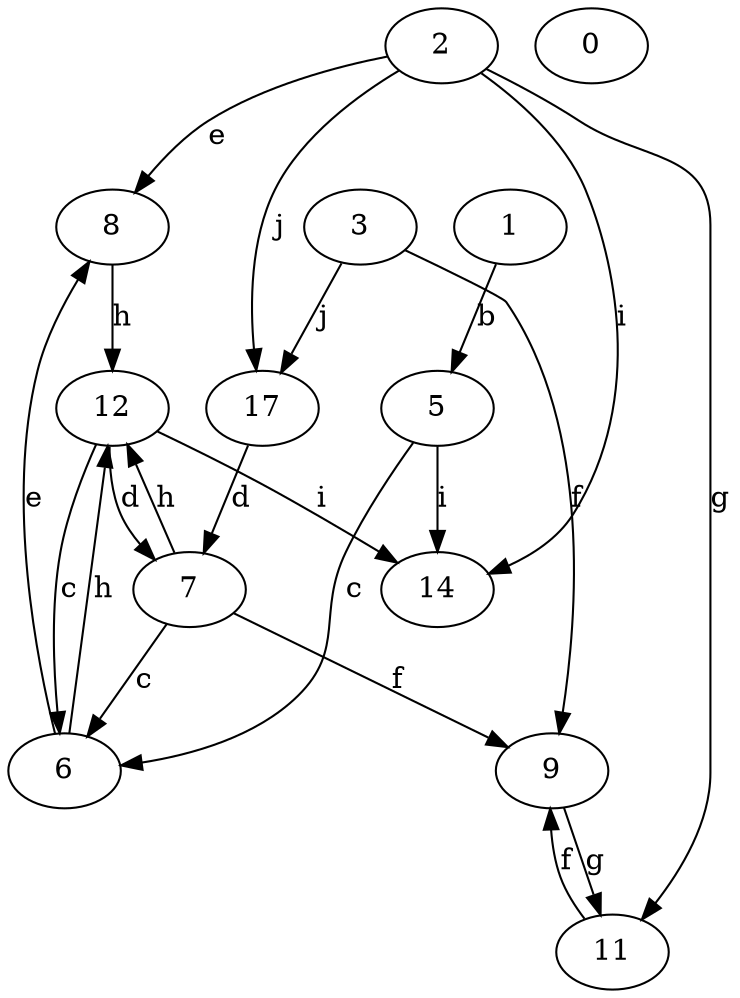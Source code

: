 strict digraph  {
2;
3;
5;
6;
7;
8;
9;
0;
11;
12;
14;
17;
1;
2 -> 8  [label=e];
2 -> 11  [label=g];
2 -> 14  [label=i];
2 -> 17  [label=j];
3 -> 9  [label=f];
3 -> 17  [label=j];
5 -> 6  [label=c];
5 -> 14  [label=i];
6 -> 8  [label=e];
6 -> 12  [label=h];
7 -> 6  [label=c];
7 -> 9  [label=f];
7 -> 12  [label=h];
8 -> 12  [label=h];
9 -> 11  [label=g];
11 -> 9  [label=f];
12 -> 6  [label=c];
12 -> 7  [label=d];
12 -> 14  [label=i];
17 -> 7  [label=d];
1 -> 5  [label=b];
}
